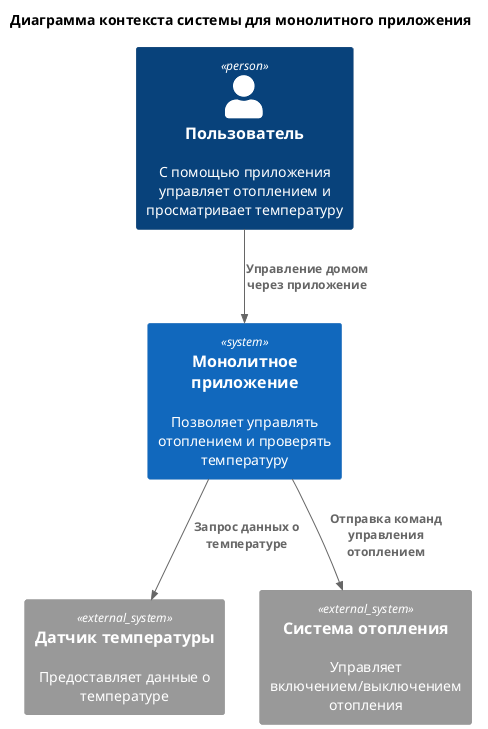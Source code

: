 @startuml
!include <C4/C4_Context>

title Диаграмма контекста системы для монолитного приложения

Person(user, "Пользователь", "С помощью приложения управляет отоплением и просматривает температуру")
System(app, "Монолитное приложение", "Позволяет управлять отоплением и проверять температуру")
System_Ext(sensor, "Датчик температуры", "Предоставляет данные о температуре")
System_Ext(heating, "Система отопления", "Управляет включением/выключением отопления")

Rel(user, app, "Управление домом через приложение")
Rel(app, sensor, "Запрос данных о температуре")
Rel(app, heating, "Отправка команд управления отоплением")

@enduml